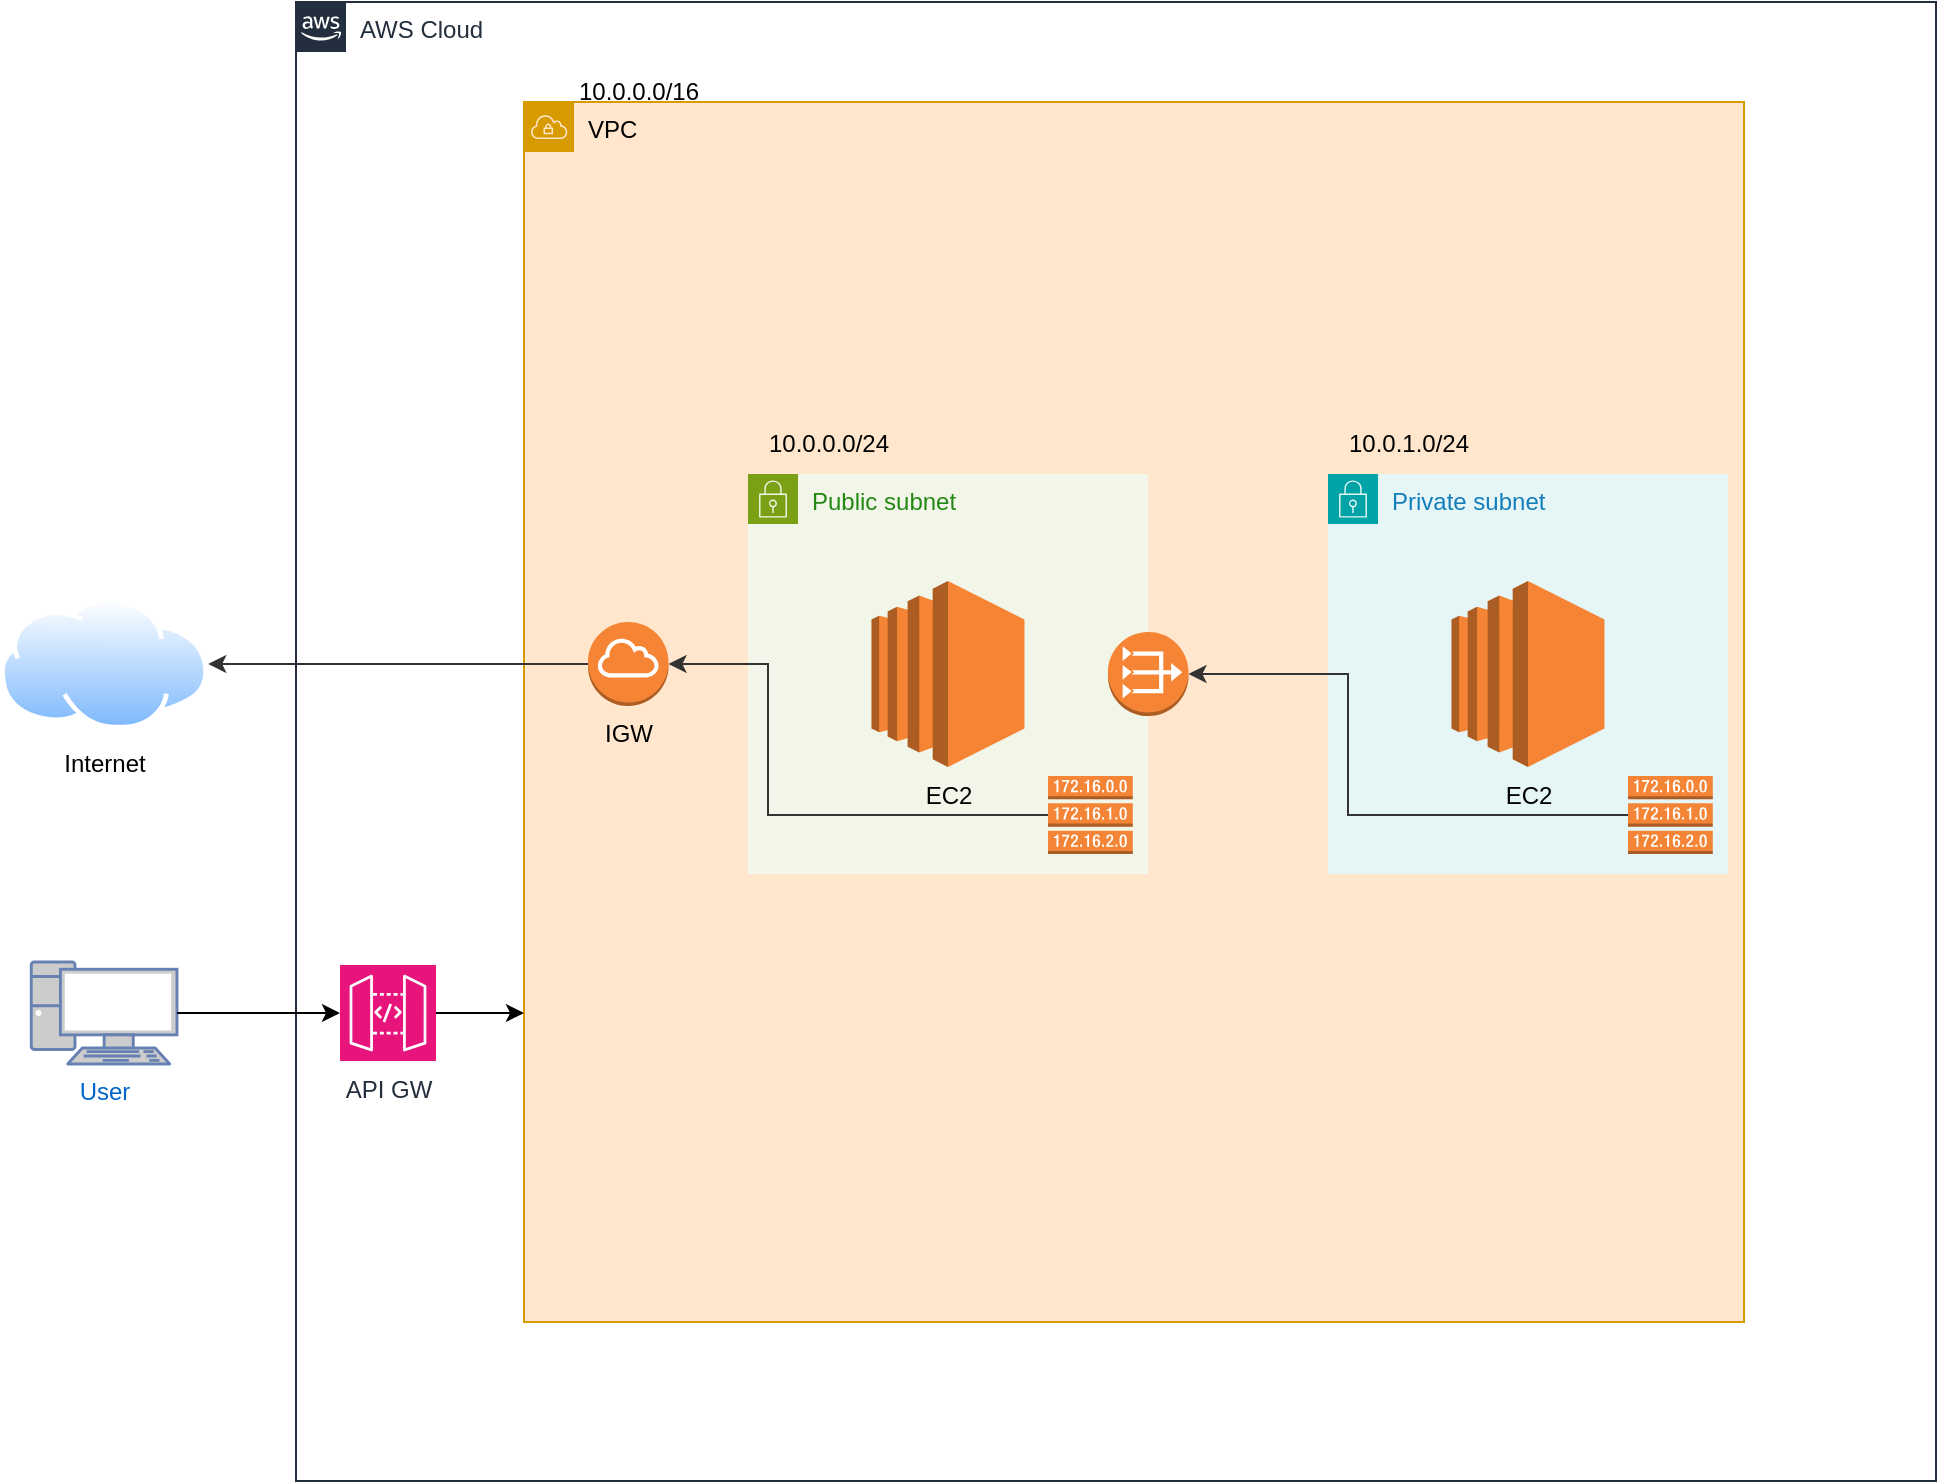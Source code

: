 <mxfile version="24.7.13">
  <diagram id="Ht1M8jgEwFfnCIfOTk4-" name="Page-1">
    <mxGraphModel dx="1467" dy="1537" grid="1" gridSize="10" guides="1" tooltips="1" connect="1" arrows="1" fold="1" page="1" pageScale="1" pageWidth="1169" pageHeight="827" math="0" shadow="0">
      <root>
        <mxCell id="0" />
        <mxCell id="1" parent="0" />
        <mxCell id="UEzPUAAOIrF-is8g5C7q-175" value="AWS Cloud" style="points=[[0,0],[0.25,0],[0.5,0],[0.75,0],[1,0],[1,0.25],[1,0.5],[1,0.75],[1,1],[0.75,1],[0.5,1],[0.25,1],[0,1],[0,0.75],[0,0.5],[0,0.25]];outlineConnect=0;gradientColor=none;html=1;whiteSpace=wrap;fontSize=12;fontStyle=0;shape=mxgraph.aws4.group;grIcon=mxgraph.aws4.group_aws_cloud_alt;strokeColor=#232F3E;fillColor=none;verticalAlign=top;align=left;spacingLeft=30;fontColor=#232F3E;dashed=0;labelBackgroundColor=#ffffff;container=1;pointerEvents=0;collapsible=0;recursiveResize=0;movable=1;resizable=1;rotatable=1;deletable=1;editable=1;locked=0;connectable=1;" parent="1" vertex="1">
          <mxGeometry x="168" y="-820" width="820" height="739.5" as="geometry" />
        </mxCell>
        <mxCell id="839mXaEyEuc4Z5KTpTyV-1" value="VPC" style="sketch=0;outlineConnect=0;html=1;whiteSpace=wrap;fontSize=12;fontStyle=0;shape=mxgraph.aws4.group;grIcon=mxgraph.aws4.group_vpc;strokeColor=#d79b00;fillColor=#ffe6cc;verticalAlign=top;align=left;spacingLeft=30;dashed=0;movable=1;resizable=1;rotatable=1;deletable=1;editable=1;locked=0;connectable=1;" vertex="1" parent="UEzPUAAOIrF-is8g5C7q-175">
          <mxGeometry x="114" y="50" width="610" height="610" as="geometry" />
        </mxCell>
        <mxCell id="839mXaEyEuc4Z5KTpTyV-30" style="edgeStyle=orthogonalEdgeStyle;rounded=0;orthogonalLoop=1;jettySize=auto;html=1;exitX=1;exitY=0.5;exitDx=0;exitDy=0;exitPerimeter=0;" edge="1" parent="UEzPUAAOIrF-is8g5C7q-175" source="839mXaEyEuc4Z5KTpTyV-27" target="839mXaEyEuc4Z5KTpTyV-1">
          <mxGeometry relative="1" as="geometry">
            <Array as="points">
              <mxPoint x="92" y="506" />
              <mxPoint x="92" y="506" />
            </Array>
          </mxGeometry>
        </mxCell>
        <mxCell id="839mXaEyEuc4Z5KTpTyV-27" value="API GW" style="sketch=0;points=[[0,0,0],[0.25,0,0],[0.5,0,0],[0.75,0,0],[1,0,0],[0,1,0],[0.25,1,0],[0.5,1,0],[0.75,1,0],[1,1,0],[0,0.25,0],[0,0.5,0],[0,0.75,0],[1,0.25,0],[1,0.5,0],[1,0.75,0]];outlineConnect=0;fontColor=#232F3E;fillColor=#E7157B;strokeColor=#ffffff;dashed=0;verticalLabelPosition=bottom;verticalAlign=top;align=center;html=1;fontSize=12;fontStyle=0;aspect=fixed;shape=mxgraph.aws4.resourceIcon;resIcon=mxgraph.aws4.api_gateway;movable=1;resizable=1;rotatable=1;deletable=1;editable=1;locked=0;connectable=1;" vertex="1" parent="UEzPUAAOIrF-is8g5C7q-175">
          <mxGeometry x="22" y="481.5" width="48" height="48" as="geometry" />
        </mxCell>
        <mxCell id="839mXaEyEuc4Z5KTpTyV-6" value="Private subnet" style="points=[[0,0],[0.25,0],[0.5,0],[0.75,0],[1,0],[1,0.25],[1,0.5],[1,0.75],[1,1],[0.75,1],[0.5,1],[0.25,1],[0,1],[0,0.75],[0,0.5],[0,0.25]];outlineConnect=0;gradientColor=none;html=1;whiteSpace=wrap;fontSize=12;fontStyle=0;container=1;pointerEvents=0;collapsible=0;recursiveResize=0;shape=mxgraph.aws4.group;grIcon=mxgraph.aws4.group_security_group;grStroke=0;strokeColor=#00A4A6;fillColor=#E6F6F7;verticalAlign=top;align=left;spacingLeft=30;fontColor=#147EBA;dashed=0;aspect=fixed;movable=1;resizable=1;rotatable=1;deletable=1;editable=1;locked=0;connectable=1;" vertex="1" parent="1">
          <mxGeometry x="684" y="-584" width="200" height="200" as="geometry" />
        </mxCell>
        <mxCell id="839mXaEyEuc4Z5KTpTyV-11" value="" style="outlineConnect=0;dashed=0;verticalLabelPosition=bottom;verticalAlign=top;align=center;html=1;shape=mxgraph.aws3.route_table;fillColor=#F58536;gradientColor=none;movable=1;resizable=1;rotatable=1;deletable=1;editable=1;locked=0;connectable=1;" vertex="1" parent="839mXaEyEuc4Z5KTpTyV-6">
          <mxGeometry x="150" y="151" width="42.39" height="39" as="geometry" />
        </mxCell>
        <mxCell id="839mXaEyEuc4Z5KTpTyV-15" value="EC2" style="outlineConnect=0;dashed=0;verticalLabelPosition=bottom;verticalAlign=top;align=center;html=1;shape=mxgraph.aws3.ec2;fillColor=#F58534;gradientColor=none;movable=1;resizable=1;rotatable=1;deletable=1;editable=1;locked=0;connectable=1;" vertex="1" parent="839mXaEyEuc4Z5KTpTyV-6">
          <mxGeometry x="61.75" y="53.5" width="76.5" height="93" as="geometry" />
        </mxCell>
        <mxCell id="839mXaEyEuc4Z5KTpTyV-7" value="Public subnet" style="points=[[0,0],[0.25,0],[0.5,0],[0.75,0],[1,0],[1,0.25],[1,0.5],[1,0.75],[1,1],[0.75,1],[0.5,1],[0.25,1],[0,1],[0,0.75],[0,0.5],[0,0.25]];outlineConnect=0;gradientColor=none;html=1;whiteSpace=wrap;fontSize=12;fontStyle=0;container=1;pointerEvents=0;collapsible=0;recursiveResize=0;shape=mxgraph.aws4.group;grIcon=mxgraph.aws4.group_security_group;grStroke=0;strokeColor=#7AA116;fillColor=#F2F6E8;verticalAlign=top;align=left;spacingLeft=30;fontColor=#248814;dashed=0;aspect=fixed;movable=1;resizable=1;rotatable=1;deletable=1;editable=1;locked=0;connectable=1;" vertex="1" parent="1">
          <mxGeometry x="394" y="-584" width="200" height="200" as="geometry" />
        </mxCell>
        <mxCell id="839mXaEyEuc4Z5KTpTyV-8" value="" style="outlineConnect=0;dashed=0;verticalLabelPosition=bottom;verticalAlign=top;align=center;html=1;shape=mxgraph.aws3.route_table;fillColor=#F58536;gradientColor=none;movable=1;resizable=1;rotatable=1;deletable=1;editable=1;locked=0;connectable=1;" vertex="1" parent="839mXaEyEuc4Z5KTpTyV-7">
          <mxGeometry x="150" y="151" width="42.39" height="39" as="geometry" />
        </mxCell>
        <mxCell id="839mXaEyEuc4Z5KTpTyV-14" value="EC2" style="outlineConnect=0;dashed=0;verticalLabelPosition=bottom;verticalAlign=top;align=center;html=1;shape=mxgraph.aws3.ec2;fillColor=#F58534;gradientColor=none;movable=1;resizable=1;rotatable=1;deletable=1;editable=1;locked=0;connectable=1;" vertex="1" parent="839mXaEyEuc4Z5KTpTyV-7">
          <mxGeometry x="61.75" y="53.5" width="76.5" height="93" as="geometry" />
        </mxCell>
        <mxCell id="839mXaEyEuc4Z5KTpTyV-13" value="IGW" style="outlineConnect=0;dashed=0;verticalLabelPosition=bottom;verticalAlign=top;align=center;html=1;shape=mxgraph.aws3.internet_gateway;fillColor=#F58534;gradientColor=none;movable=1;resizable=1;rotatable=1;deletable=1;editable=1;locked=0;connectable=1;" vertex="1" parent="1">
          <mxGeometry x="314" y="-510" width="40.25" height="42" as="geometry" />
        </mxCell>
        <mxCell id="839mXaEyEuc4Z5KTpTyV-17" value="10.0.0.0/16" style="text;html=1;align=center;verticalAlign=middle;resizable=1;points=[];autosize=1;strokeColor=none;fillColor=none;movable=1;rotatable=1;deletable=1;editable=1;locked=0;connectable=1;" vertex="1" parent="1">
          <mxGeometry x="299" y="-790" width="80" height="30" as="geometry" />
        </mxCell>
        <mxCell id="839mXaEyEuc4Z5KTpTyV-18" value="10.0.0.0/24" style="text;html=1;align=center;verticalAlign=middle;resizable=1;points=[];autosize=1;strokeColor=none;fillColor=none;movable=1;rotatable=1;deletable=1;editable=1;locked=0;connectable=1;" vertex="1" parent="1">
          <mxGeometry x="394" y="-614" width="80" height="30" as="geometry" />
        </mxCell>
        <mxCell id="839mXaEyEuc4Z5KTpTyV-19" value="10.0.1.0/24" style="text;html=1;align=center;verticalAlign=middle;resizable=1;points=[];autosize=1;strokeColor=none;fillColor=none;movable=1;rotatable=1;deletable=1;editable=1;locked=0;connectable=1;" vertex="1" parent="1">
          <mxGeometry x="684" y="-614" width="80" height="30" as="geometry" />
        </mxCell>
        <mxCell id="839mXaEyEuc4Z5KTpTyV-21" style="edgeStyle=orthogonalEdgeStyle;rounded=0;orthogonalLoop=1;jettySize=auto;html=1;exitX=0;exitY=0.5;exitDx=0;exitDy=0;exitPerimeter=0;entryX=1;entryY=0.5;entryDx=0;entryDy=0;entryPerimeter=0;strokeColor=#333333;movable=1;resizable=1;rotatable=1;deletable=1;editable=1;locked=0;connectable=1;" edge="1" parent="1" source="839mXaEyEuc4Z5KTpTyV-8" target="839mXaEyEuc4Z5KTpTyV-13">
          <mxGeometry relative="1" as="geometry">
            <Array as="points">
              <mxPoint x="404" y="-413" />
              <mxPoint x="404" y="-489" />
            </Array>
          </mxGeometry>
        </mxCell>
        <mxCell id="839mXaEyEuc4Z5KTpTyV-22" style="edgeStyle=orthogonalEdgeStyle;rounded=0;orthogonalLoop=1;jettySize=auto;html=1;exitX=0;exitY=0.5;exitDx=0;exitDy=0;exitPerimeter=0;entryX=1;entryY=0.5;entryDx=0;entryDy=0;entryPerimeter=0;strokeColor=#333333;movable=1;resizable=1;rotatable=1;deletable=1;editable=1;locked=0;connectable=1;" edge="1" parent="1" source="839mXaEyEuc4Z5KTpTyV-11" target="839mXaEyEuc4Z5KTpTyV-20">
          <mxGeometry relative="1" as="geometry">
            <Array as="points">
              <mxPoint x="694" y="-413" />
              <mxPoint x="694" y="-484" />
            </Array>
          </mxGeometry>
        </mxCell>
        <mxCell id="839mXaEyEuc4Z5KTpTyV-20" value="" style="outlineConnect=0;dashed=0;verticalLabelPosition=bottom;verticalAlign=top;align=center;html=1;shape=mxgraph.aws3.vpc_nat_gateway;fillColor=#F58534;gradientColor=none;movable=1;resizable=1;rotatable=1;deletable=1;editable=1;locked=0;connectable=1;" vertex="1" parent="1">
          <mxGeometry x="574" y="-505" width="40.24" height="42" as="geometry" />
        </mxCell>
        <mxCell id="839mXaEyEuc4Z5KTpTyV-23" value="User" style="fontColor=#0066CC;verticalAlign=top;verticalLabelPosition=bottom;labelPosition=center;align=center;html=1;outlineConnect=0;fillColor=#CCCCCC;strokeColor=#6881B3;gradientColor=none;gradientDirection=north;strokeWidth=2;shape=mxgraph.networks.pc;movable=1;resizable=1;rotatable=1;deletable=1;editable=1;locked=0;connectable=1;" vertex="1" parent="1">
          <mxGeometry x="35.63" y="-340" width="72.86" height="51" as="geometry" />
        </mxCell>
        <mxCell id="839mXaEyEuc4Z5KTpTyV-24" value="Internet" style="image;aspect=fixed;perimeter=ellipsePerimeter;html=1;align=center;shadow=0;dashed=0;spacingTop=3;image=img/lib/active_directory/internet_cloud.svg;movable=1;resizable=1;rotatable=1;deletable=1;editable=1;locked=0;connectable=1;" vertex="1" parent="1">
          <mxGeometry x="20.0" y="-521.8" width="104.12" height="65.6" as="geometry" />
        </mxCell>
        <mxCell id="839mXaEyEuc4Z5KTpTyV-26" style="edgeStyle=orthogonalEdgeStyle;rounded=0;orthogonalLoop=1;jettySize=auto;html=1;exitX=1;exitY=0.5;exitDx=0;exitDy=0;entryX=0;entryY=0.5;entryDx=0;entryDy=0;entryPerimeter=0;endArrow=none;endFill=0;startArrow=classic;startFill=1;strokeColor=#333333;movable=1;resizable=1;rotatable=1;deletable=1;editable=1;locked=0;connectable=1;" edge="1" parent="1" source="839mXaEyEuc4Z5KTpTyV-24" target="839mXaEyEuc4Z5KTpTyV-13">
          <mxGeometry relative="1" as="geometry" />
        </mxCell>
        <mxCell id="839mXaEyEuc4Z5KTpTyV-29" style="edgeStyle=orthogonalEdgeStyle;rounded=0;orthogonalLoop=1;jettySize=auto;html=1;exitX=1;exitY=0.5;exitDx=0;exitDy=0;exitPerimeter=0;entryX=0;entryY=0.5;entryDx=0;entryDy=0;entryPerimeter=0;" edge="1" parent="1" source="839mXaEyEuc4Z5KTpTyV-23" target="839mXaEyEuc4Z5KTpTyV-27">
          <mxGeometry relative="1" as="geometry" />
        </mxCell>
      </root>
    </mxGraphModel>
  </diagram>
</mxfile>
